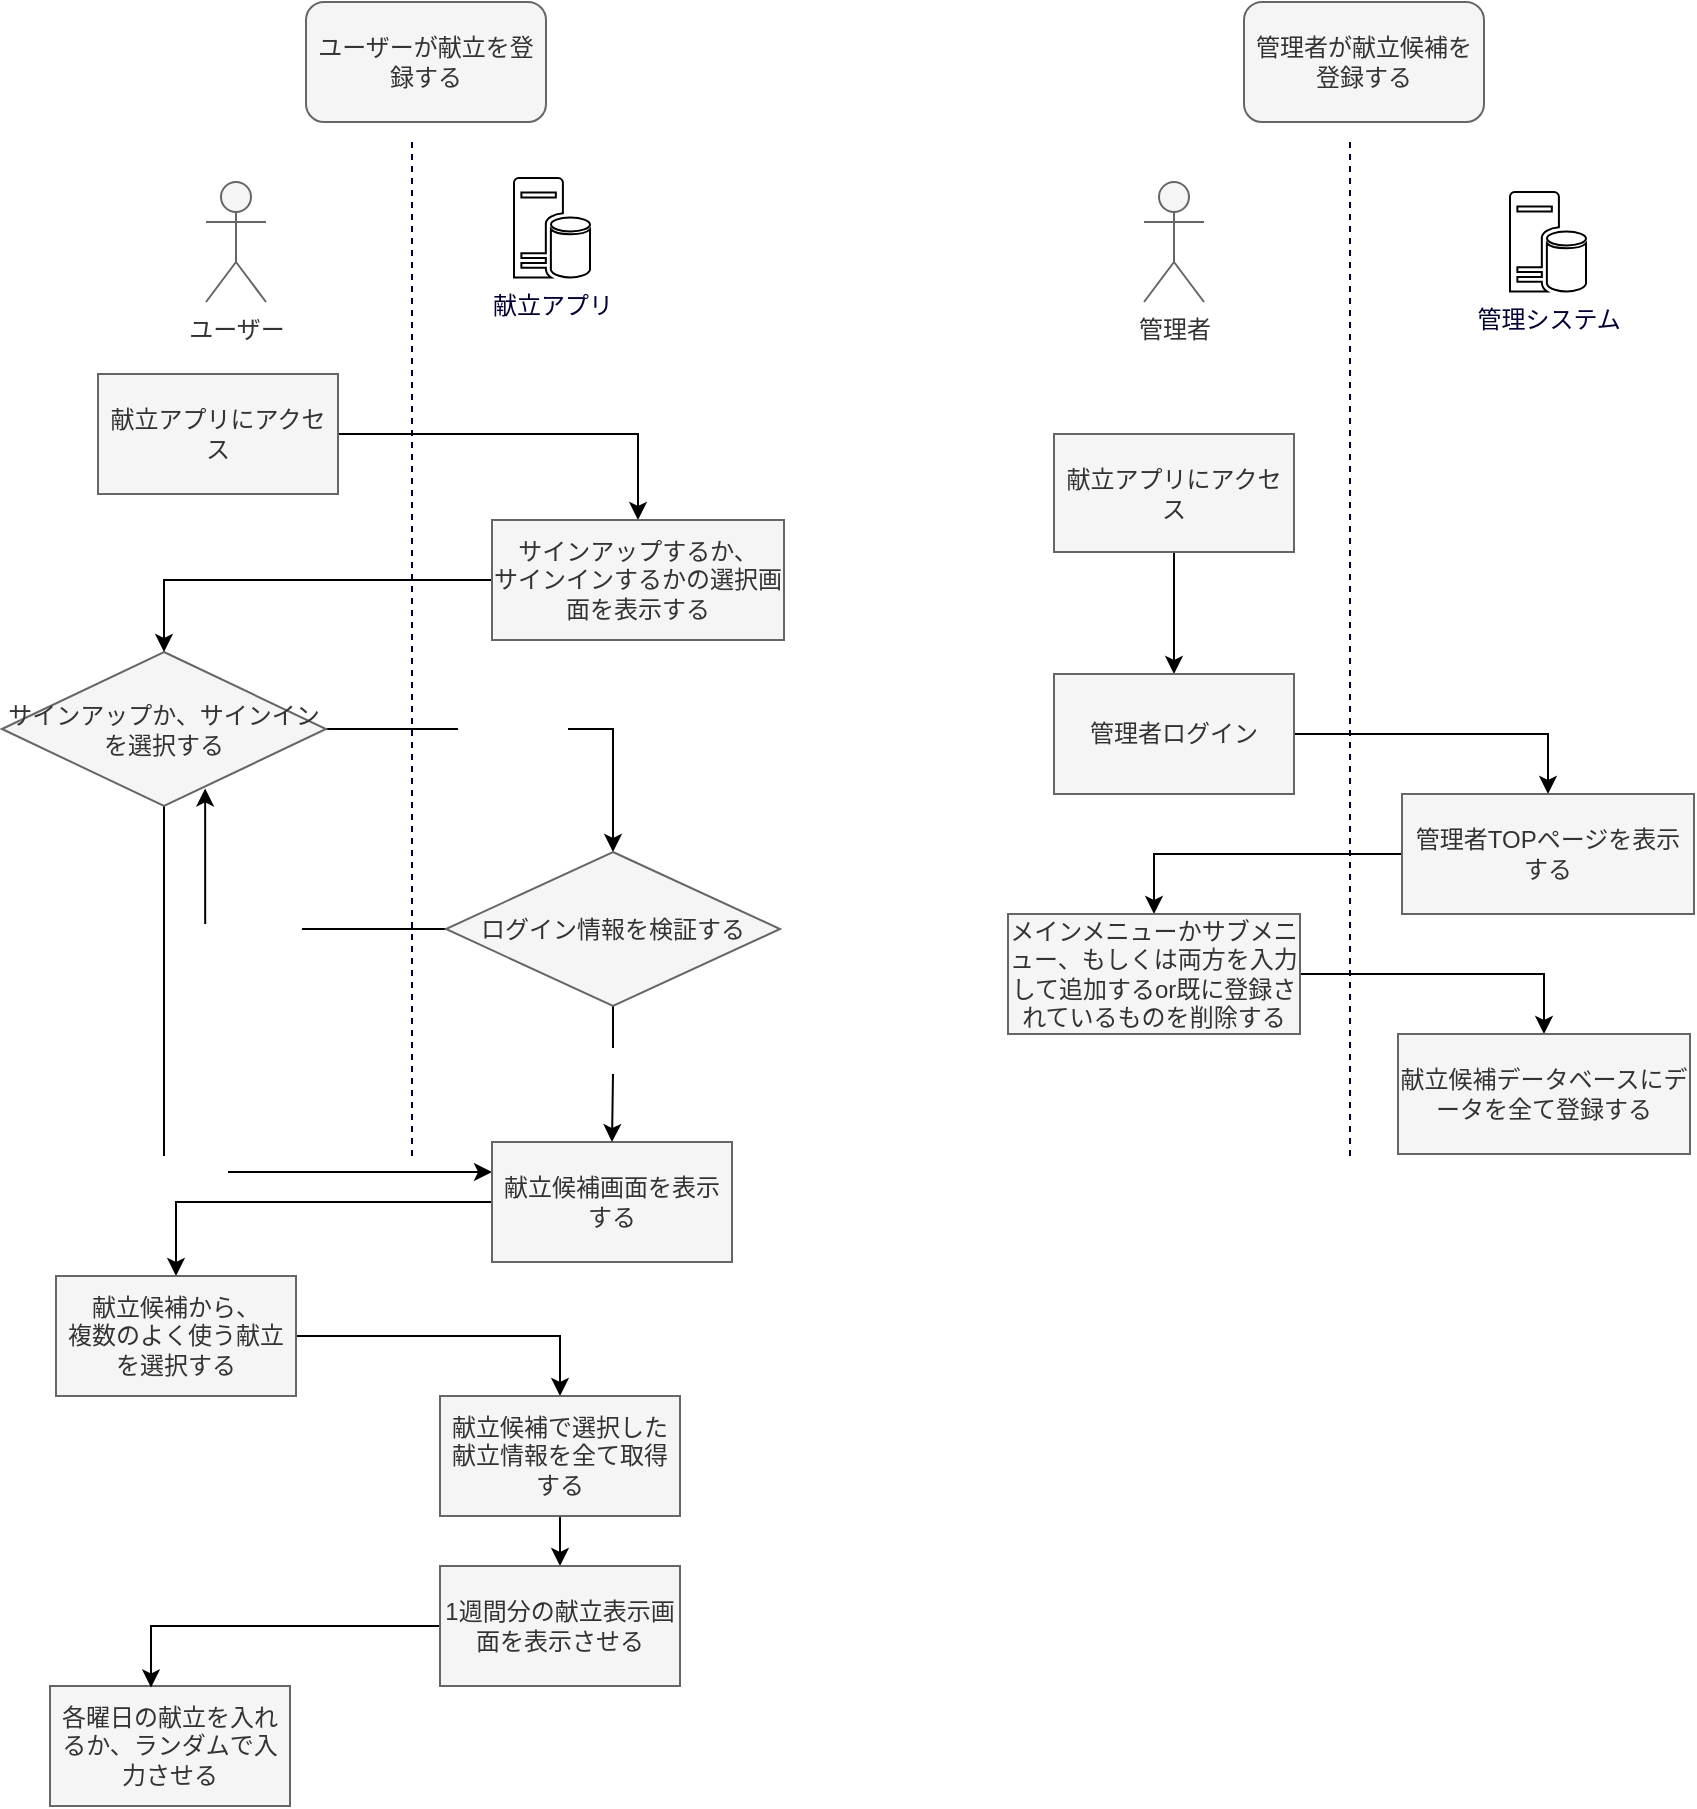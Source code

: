 <mxfile>
    <diagram id="3_jhM5ucXyGyPHkzoqWT" name="ページ1">
        <mxGraphModel dx="861" dy="428" grid="0" gridSize="10" guides="1" tooltips="1" connect="1" arrows="1" fold="1" page="1" pageScale="1" pageWidth="827" pageHeight="1169" background="#ffffff" math="0" shadow="0">
            <root>
                <mxCell id="0"/>
                <mxCell id="1" parent="0"/>
                <mxCell id="2" value="ユーザーが献立を登録する" style="rounded=1;whiteSpace=wrap;html=1;fillColor=#f5f5f5;fontColor=#333333;strokeColor=#666666;" vertex="1" parent="1">
                    <mxGeometry x="206" y="63" width="120" height="60" as="geometry"/>
                </mxCell>
                <mxCell id="4" value="ユーザー" style="shape=umlActor;verticalLabelPosition=bottom;verticalAlign=top;html=1;outlineConnect=0;fillColor=#f5f5f5;fontColor=#333333;strokeColor=#666666;" vertex="1" parent="1">
                    <mxGeometry x="156" y="153" width="30" height="60" as="geometry"/>
                </mxCell>
                <mxCell id="6" value="献立アプリ" style="sketch=0;pointerEvents=1;shadow=0;dashed=0;html=1;labelPosition=center;verticalLabelPosition=bottom;verticalAlign=top;align=center;shape=mxgraph.mscae.enterprise.database_server;fontColor=#000033;" vertex="1" parent="1">
                    <mxGeometry x="310" y="151" width="38" height="50" as="geometry"/>
                </mxCell>
                <mxCell id="17" value="&lt;font color=&quot;#ffffff&quot;&gt;サインアップ&lt;/font&gt;" style="edgeStyle=orthogonalEdgeStyle;rounded=0;html=1;exitX=0.5;exitY=1;exitDx=0;exitDy=0;entryX=0;entryY=0.25;entryDx=0;entryDy=0;strokeColor=#000000;fontColor=#000033;" edge="1" parent="1" source="35" target="11">
                    <mxGeometry relative="1" as="geometry">
                        <mxPoint x="201" y="594" as="sourcePoint"/>
                        <Array as="points">
                            <mxPoint x="125" y="646"/>
                        </Array>
                    </mxGeometry>
                </mxCell>
                <mxCell id="10" value="" style="endArrow=none;dashed=1;html=1;fontColor=#000033;strokeColor=#000033;" edge="1" parent="1">
                    <mxGeometry width="50" height="50" relative="1" as="geometry">
                        <mxPoint x="259" y="640" as="sourcePoint"/>
                        <mxPoint x="259" y="132" as="targetPoint"/>
                    </mxGeometry>
                </mxCell>
                <mxCell id="18" style="edgeStyle=orthogonalEdgeStyle;rounded=0;html=1;exitX=0;exitY=0.5;exitDx=0;exitDy=0;strokeColor=#000000;fontColor=#000033;" edge="1" parent="1" source="11" target="14">
                    <mxGeometry relative="1" as="geometry"/>
                </mxCell>
                <mxCell id="11" value="献立候補画面を表示する" style="rounded=0;whiteSpace=wrap;html=1;fontColor=#333333;fillColor=#f5f5f5;strokeColor=#666666;" vertex="1" parent="1">
                    <mxGeometry x="299" y="633" width="120" height="60" as="geometry"/>
                </mxCell>
                <mxCell id="21" style="edgeStyle=orthogonalEdgeStyle;rounded=0;html=1;entryX=0.5;entryY=0;entryDx=0;entryDy=0;strokeColor=#000000;fontColor=#000033;" edge="1" parent="1" source="14" target="19">
                    <mxGeometry relative="1" as="geometry"/>
                </mxCell>
                <mxCell id="14" value="献立候補から、&lt;br&gt;複数のよく使う献立を選択する" style="rounded=0;whiteSpace=wrap;html=1;fontColor=#333333;fillColor=#f5f5f5;strokeColor=#666666;" vertex="1" parent="1">
                    <mxGeometry x="81" y="700" width="120" height="60" as="geometry"/>
                </mxCell>
                <mxCell id="26" style="edgeStyle=orthogonalEdgeStyle;rounded=0;html=1;exitX=0.5;exitY=1;exitDx=0;exitDy=0;entryX=0.5;entryY=0;entryDx=0;entryDy=0;strokeColor=#000000;fontColor=#000033;" edge="1" parent="1" source="19" target="24">
                    <mxGeometry relative="1" as="geometry"/>
                </mxCell>
                <mxCell id="19" value="献立候補で選択した献立情報を全て取得する" style="rounded=0;whiteSpace=wrap;html=1;fontColor=#333333;fillColor=#f5f5f5;strokeColor=#666666;" vertex="1" parent="1">
                    <mxGeometry x="273" y="760" width="120" height="60" as="geometry"/>
                </mxCell>
                <mxCell id="20" value="各曜日の献立を入れるか、ランダムで入力させる" style="rounded=0;whiteSpace=wrap;html=1;fontColor=#333333;fillColor=#f5f5f5;strokeColor=#666666;" vertex="1" parent="1">
                    <mxGeometry x="78" y="905" width="120" height="60" as="geometry"/>
                </mxCell>
                <mxCell id="30" style="edgeStyle=orthogonalEdgeStyle;rounded=0;html=1;exitX=0;exitY=0.5;exitDx=0;exitDy=0;entryX=0.421;entryY=0.012;entryDx=0;entryDy=0;entryPerimeter=0;strokeColor=#000000;fontColor=#000033;" edge="1" parent="1" source="24" target="20">
                    <mxGeometry relative="1" as="geometry"/>
                </mxCell>
                <mxCell id="24" value="1週間分の献立表示画面を表示させる" style="rounded=0;whiteSpace=wrap;html=1;fontColor=#333333;fillColor=#f5f5f5;strokeColor=#666666;" vertex="1" parent="1">
                    <mxGeometry x="273" y="845" width="120" height="60" as="geometry"/>
                </mxCell>
                <mxCell id="34" style="edgeStyle=orthogonalEdgeStyle;rounded=0;html=1;exitX=1;exitY=0.5;exitDx=0;exitDy=0;entryX=0.5;entryY=0;entryDx=0;entryDy=0;strokeColor=#000000;fontColor=#000033;" edge="1" parent="1" source="32" target="37">
                    <mxGeometry relative="1" as="geometry">
                        <mxPoint x="354" y="309" as="targetPoint"/>
                    </mxGeometry>
                </mxCell>
                <mxCell id="32" value="献立アプリにアクセス" style="rounded=0;whiteSpace=wrap;html=1;fontColor=#333333;fillColor=#f5f5f5;strokeColor=#666666;" vertex="1" parent="1">
                    <mxGeometry x="102" y="249" width="120" height="60" as="geometry"/>
                </mxCell>
                <mxCell id="42" style="edgeStyle=orthogonalEdgeStyle;rounded=0;html=1;strokeColor=#000000;fontColor=#FFFFFF;" edge="1" parent="1" source="35" target="41">
                    <mxGeometry relative="1" as="geometry"/>
                </mxCell>
                <mxCell id="43" value="サインイン" style="edgeLabel;html=1;align=center;verticalAlign=middle;resizable=0;points=[];fontColor=#FFFFFF;" vertex="1" connectable="0" parent="42">
                    <mxGeometry x="-0.093" y="-2" relative="1" as="geometry">
                        <mxPoint as="offset"/>
                    </mxGeometry>
                </mxCell>
                <mxCell id="35" value="サインアップか、サインインを選択する" style="rhombus;whiteSpace=wrap;html=1;fontColor=#333333;fillColor=#f5f5f5;strokeColor=#666666;" vertex="1" parent="1">
                    <mxGeometry x="54" y="388" width="162" height="77" as="geometry"/>
                </mxCell>
                <mxCell id="38" style="edgeStyle=orthogonalEdgeStyle;rounded=0;html=1;exitX=0;exitY=0.5;exitDx=0;exitDy=0;entryX=0.5;entryY=0;entryDx=0;entryDy=0;strokeColor=#000000;fontColor=#000033;" edge="1" parent="1" source="37" target="35">
                    <mxGeometry relative="1" as="geometry"/>
                </mxCell>
                <mxCell id="37" value="サインアップするか、&lt;br&gt;サインインするかの選択画面を表示する" style="rounded=0;whiteSpace=wrap;html=1;fontColor=#333333;fillColor=#f5f5f5;strokeColor=#666666;" vertex="1" parent="1">
                    <mxGeometry x="299" y="322" width="146" height="60" as="geometry"/>
                </mxCell>
                <mxCell id="44" style="edgeStyle=orthogonalEdgeStyle;rounded=0;html=1;exitX=0;exitY=0.5;exitDx=0;exitDy=0;entryX=0.627;entryY=0.886;entryDx=0;entryDy=0;entryPerimeter=0;strokeColor=#000000;fontColor=#FFFFFF;" edge="1" parent="1" source="41" target="35">
                    <mxGeometry relative="1" as="geometry"/>
                </mxCell>
                <mxCell id="45" value="正しくない" style="edgeLabel;html=1;align=center;verticalAlign=middle;resizable=0;points=[];fontColor=#FFFFFF;" vertex="1" connectable="0" parent="44">
                    <mxGeometry x="0.053" y="3" relative="1" as="geometry">
                        <mxPoint as="offset"/>
                    </mxGeometry>
                </mxCell>
                <mxCell id="46" style="edgeStyle=orthogonalEdgeStyle;rounded=0;html=1;entryX=0.5;entryY=0;entryDx=0;entryDy=0;strokeColor=#000000;fontColor=#FFFFFF;" edge="1" parent="1" source="41" target="11">
                    <mxGeometry relative="1" as="geometry"/>
                </mxCell>
                <mxCell id="47" value="正しい" style="edgeLabel;html=1;align=center;verticalAlign=middle;resizable=0;points=[];fontColor=#FFFFFF;" vertex="1" connectable="0" parent="46">
                    <mxGeometry x="-0.218" y="3" relative="1" as="geometry">
                        <mxPoint as="offset"/>
                    </mxGeometry>
                </mxCell>
                <mxCell id="41" value="ログイン情報を検証する" style="rhombus;whiteSpace=wrap;html=1;fontColor=#333333;fillColor=#f5f5f5;strokeColor=#666666;" vertex="1" parent="1">
                    <mxGeometry x="276" y="488" width="167" height="77" as="geometry"/>
                </mxCell>
                <mxCell id="48" value="管理者が献立候補を登録する" style="rounded=1;whiteSpace=wrap;html=1;fillColor=#f5f5f5;fontColor=#333333;strokeColor=#666666;" vertex="1" parent="1">
                    <mxGeometry x="675" y="63" width="120" height="60" as="geometry"/>
                </mxCell>
                <mxCell id="49" value="管理者" style="shape=umlActor;verticalLabelPosition=bottom;verticalAlign=top;html=1;outlineConnect=0;fillColor=#f5f5f5;fontColor=#333333;strokeColor=#666666;" vertex="1" parent="1">
                    <mxGeometry x="625" y="153" width="30" height="60" as="geometry"/>
                </mxCell>
                <mxCell id="50" value="管理システム" style="sketch=0;pointerEvents=1;shadow=0;dashed=0;html=1;labelPosition=center;verticalLabelPosition=bottom;verticalAlign=top;align=center;shape=mxgraph.mscae.enterprise.database_server;fontColor=#000033;" vertex="1" parent="1">
                    <mxGeometry x="808" y="158" width="38" height="50" as="geometry"/>
                </mxCell>
                <mxCell id="51" value="" style="endArrow=none;dashed=1;html=1;fontColor=#000033;strokeColor=#000033;" edge="1" parent="1">
                    <mxGeometry width="50" height="50" relative="1" as="geometry">
                        <mxPoint x="728" y="640" as="sourcePoint"/>
                        <mxPoint x="728" y="132" as="targetPoint"/>
                    </mxGeometry>
                </mxCell>
                <mxCell id="52" style="edgeStyle=orthogonalEdgeStyle;rounded=0;html=1;exitX=1;exitY=0.5;exitDx=0;exitDy=0;entryX=0.5;entryY=0;entryDx=0;entryDy=0;strokeColor=#000000;fontColor=#000033;" edge="1" parent="1" source="56" target="54">
                    <mxGeometry relative="1" as="geometry">
                        <mxPoint x="823" y="309" as="targetPoint"/>
                    </mxGeometry>
                </mxCell>
                <mxCell id="57" style="edgeStyle=orthogonalEdgeStyle;rounded=0;html=1;strokeColor=#000000;fontColor=#FFFFFF;" edge="1" parent="1" source="53" target="56">
                    <mxGeometry relative="1" as="geometry"/>
                </mxCell>
                <mxCell id="53" value="献立アプリにアクセス" style="rounded=0;whiteSpace=wrap;html=1;fontColor=#333333;fillColor=#f5f5f5;strokeColor=#666666;" vertex="1" parent="1">
                    <mxGeometry x="580" y="279" width="120" height="59" as="geometry"/>
                </mxCell>
                <mxCell id="59" style="edgeStyle=orthogonalEdgeStyle;rounded=0;html=1;entryX=0.5;entryY=0;entryDx=0;entryDy=0;strokeColor=#000000;fontColor=#FFFFFF;" edge="1" parent="1" source="54" target="58">
                    <mxGeometry relative="1" as="geometry"/>
                </mxCell>
                <mxCell id="54" value="管理者TOPページを表示する" style="rounded=0;whiteSpace=wrap;html=1;fontColor=#333333;fillColor=#f5f5f5;strokeColor=#666666;" vertex="1" parent="1">
                    <mxGeometry x="754" y="459" width="146" height="60" as="geometry"/>
                </mxCell>
                <mxCell id="56" value="管理者ログイン" style="rounded=0;whiteSpace=wrap;html=1;fontColor=#333333;fillColor=#f5f5f5;strokeColor=#666666;" vertex="1" parent="1">
                    <mxGeometry x="580" y="399" width="120" height="60" as="geometry"/>
                </mxCell>
                <mxCell id="61" style="edgeStyle=orthogonalEdgeStyle;rounded=0;html=1;entryX=0.5;entryY=0;entryDx=0;entryDy=0;strokeColor=#000000;fontColor=#FFFFFF;" edge="1" parent="1" source="58" target="60">
                    <mxGeometry relative="1" as="geometry"/>
                </mxCell>
                <mxCell id="58" value="メインメニューかサブメニュー、もしくは両方を入力して追加するor既に登録されているものを削除する" style="rounded=0;whiteSpace=wrap;html=1;fontColor=#333333;fillColor=#f5f5f5;strokeColor=#666666;" vertex="1" parent="1">
                    <mxGeometry x="557" y="519" width="146" height="60" as="geometry"/>
                </mxCell>
                <mxCell id="60" value="献立候補データベースにデータを全て登録する" style="rounded=0;whiteSpace=wrap;html=1;fontColor=#333333;fillColor=#f5f5f5;strokeColor=#666666;" vertex="1" parent="1">
                    <mxGeometry x="752" y="579" width="146" height="60" as="geometry"/>
                </mxCell>
            </root>
        </mxGraphModel>
    </diagram>
</mxfile>